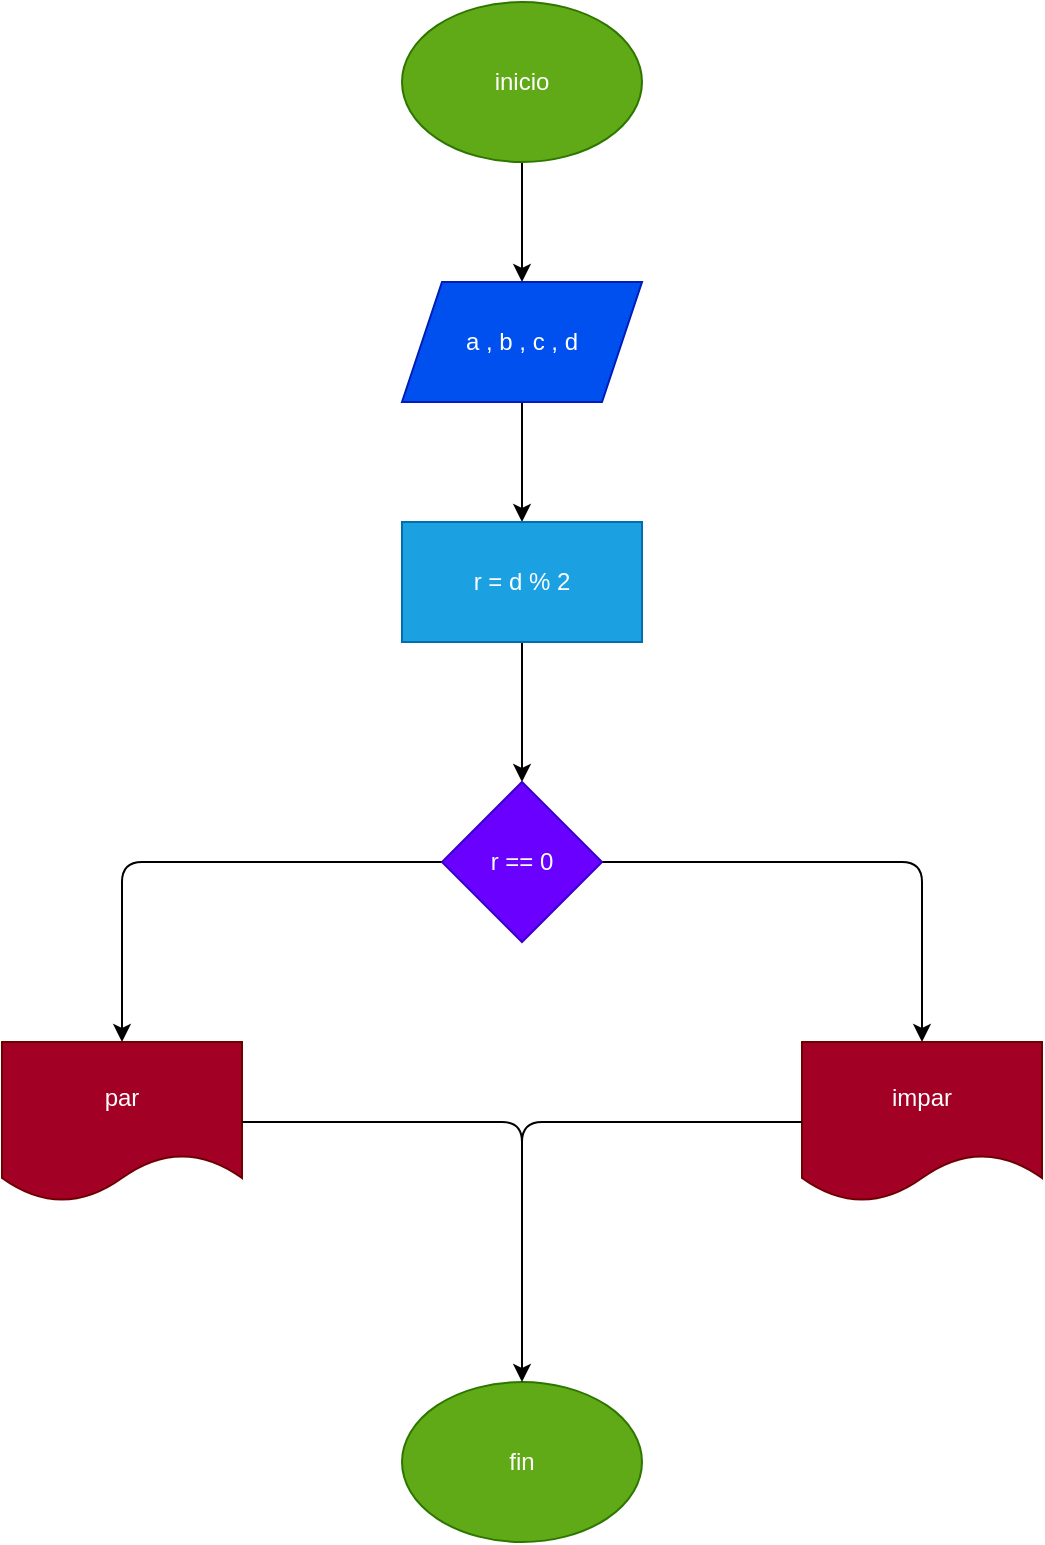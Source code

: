 <mxfile>
    <diagram id="JlFKJrJKNPGpVTImQLOf" name="Página-1">
        <mxGraphModel dx="683" dy="683" grid="1" gridSize="10" guides="1" tooltips="1" connect="1" arrows="1" fold="1" page="1" pageScale="1" pageWidth="827" pageHeight="1169" math="0" shadow="0">
            <root>
                <mxCell id="0"/>
                <mxCell id="1" parent="0"/>
                <mxCell id="3" style="edgeStyle=none;html=1;" edge="1" parent="1" source="2">
                    <mxGeometry relative="1" as="geometry">
                        <mxPoint x="260" y="140" as="targetPoint"/>
                    </mxGeometry>
                </mxCell>
                <mxCell id="2" value="inicio" style="ellipse;whiteSpace=wrap;html=1;fillColor=#60a917;fontColor=#ffffff;strokeColor=#2D7600;" vertex="1" parent="1">
                    <mxGeometry x="200" width="120" height="80" as="geometry"/>
                </mxCell>
                <mxCell id="5" style="edgeStyle=none;html=1;" edge="1" parent="1" source="4" target="6">
                    <mxGeometry relative="1" as="geometry">
                        <mxPoint x="260" y="260" as="targetPoint"/>
                    </mxGeometry>
                </mxCell>
                <mxCell id="4" value="a , b , c , d" style="shape=parallelogram;perimeter=parallelogramPerimeter;whiteSpace=wrap;html=1;fixedSize=1;fillColor=#0050ef;fontColor=#ffffff;strokeColor=#001DBC;" vertex="1" parent="1">
                    <mxGeometry x="200" y="140" width="120" height="60" as="geometry"/>
                </mxCell>
                <mxCell id="8" value="" style="edgeStyle=none;html=1;" edge="1" parent="1" source="6" target="7">
                    <mxGeometry relative="1" as="geometry"/>
                </mxCell>
                <mxCell id="6" value="r = d % 2" style="rounded=0;whiteSpace=wrap;html=1;fillColor=#1ba1e2;fontColor=#ffffff;strokeColor=#006EAF;" vertex="1" parent="1">
                    <mxGeometry x="200" y="260" width="120" height="60" as="geometry"/>
                </mxCell>
                <mxCell id="10" value="" style="edgeStyle=none;html=1;" edge="1" parent="1" source="7" target="9">
                    <mxGeometry relative="1" as="geometry">
                        <Array as="points">
                            <mxPoint x="460" y="430"/>
                        </Array>
                    </mxGeometry>
                </mxCell>
                <mxCell id="12" value="" style="edgeStyle=none;html=1;" edge="1" parent="1" source="7" target="11">
                    <mxGeometry relative="1" as="geometry">
                        <Array as="points">
                            <mxPoint x="60" y="430"/>
                        </Array>
                    </mxGeometry>
                </mxCell>
                <mxCell id="7" value="r == 0" style="rhombus;whiteSpace=wrap;html=1;rounded=0;fillColor=#6a00ff;fontColor=#ffffff;strokeColor=#3700CC;" vertex="1" parent="1">
                    <mxGeometry x="220" y="390" width="80" height="80" as="geometry"/>
                </mxCell>
                <mxCell id="9" value="impar" style="shape=document;whiteSpace=wrap;html=1;boundedLbl=1;rounded=0;fillColor=#a20025;fontColor=#ffffff;strokeColor=#6F0000;" vertex="1" parent="1">
                    <mxGeometry x="400" y="520" width="120" height="80" as="geometry"/>
                </mxCell>
                <mxCell id="11" value="par" style="shape=document;whiteSpace=wrap;html=1;boundedLbl=1;rounded=0;fillColor=#a20025;fontColor=#ffffff;strokeColor=#6F0000;" vertex="1" parent="1">
                    <mxGeometry y="520" width="120" height="80" as="geometry"/>
                </mxCell>
                <mxCell id="13" value="fin" style="ellipse;whiteSpace=wrap;html=1;fillColor=#60a917;fontColor=#ffffff;strokeColor=#2D7600;" vertex="1" parent="1">
                    <mxGeometry x="200" y="690" width="120" height="80" as="geometry"/>
                </mxCell>
                <mxCell id="14" value="" style="endArrow=none;html=1;exitX=1;exitY=0.5;exitDx=0;exitDy=0;" edge="1" parent="1" source="11">
                    <mxGeometry width="50" height="50" relative="1" as="geometry">
                        <mxPoint x="220" y="690" as="sourcePoint"/>
                        <mxPoint x="260" y="600" as="targetPoint"/>
                        <Array as="points">
                            <mxPoint x="260" y="560"/>
                        </Array>
                    </mxGeometry>
                </mxCell>
                <mxCell id="15" value="" style="endArrow=none;html=1;entryX=0;entryY=0.5;entryDx=0;entryDy=0;" edge="1" parent="1" target="9">
                    <mxGeometry width="50" height="50" relative="1" as="geometry">
                        <mxPoint x="260" y="600" as="sourcePoint"/>
                        <mxPoint x="270" y="640" as="targetPoint"/>
                        <Array as="points">
                            <mxPoint x="260" y="560"/>
                        </Array>
                    </mxGeometry>
                </mxCell>
                <mxCell id="16" value="" style="endArrow=classic;html=1;entryX=0.5;entryY=0;entryDx=0;entryDy=0;" edge="1" parent="1" target="13">
                    <mxGeometry width="50" height="50" relative="1" as="geometry">
                        <mxPoint x="260" y="600" as="sourcePoint"/>
                        <mxPoint x="310" y="590" as="targetPoint"/>
                    </mxGeometry>
                </mxCell>
            </root>
        </mxGraphModel>
    </diagram>
</mxfile>